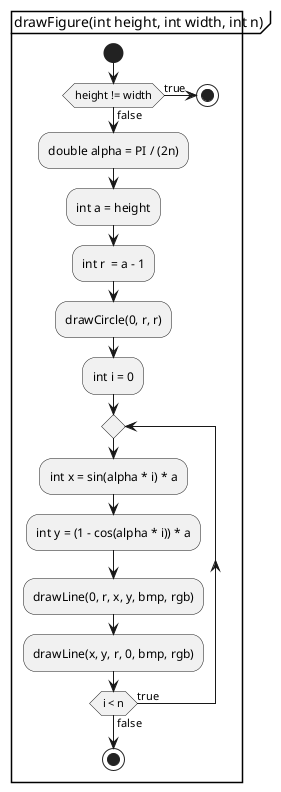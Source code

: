 @startuml
'https://plantuml.com/activity-diagram-beta
group drawFigure(int height, int width, int n)
start

if (height != width) then (true)
  stop
else (false)
  :double alpha = PI / (2n);
  :int a = height;
  :int r  = a - 1;
  :drawCircle(0, r, r);
  :int i = 0;

  repeat
  :int x = sin(alpha * i) * a;
  :int y = (1 - cos(alpha * i)) * a;
  :drawLine(0, r, x, y, bmp, rgb);
  :drawLine(x, y, r, 0, bmp, rgb);
  repeat while (i < n) is (true) not (false)
endif

stop
@enduml
